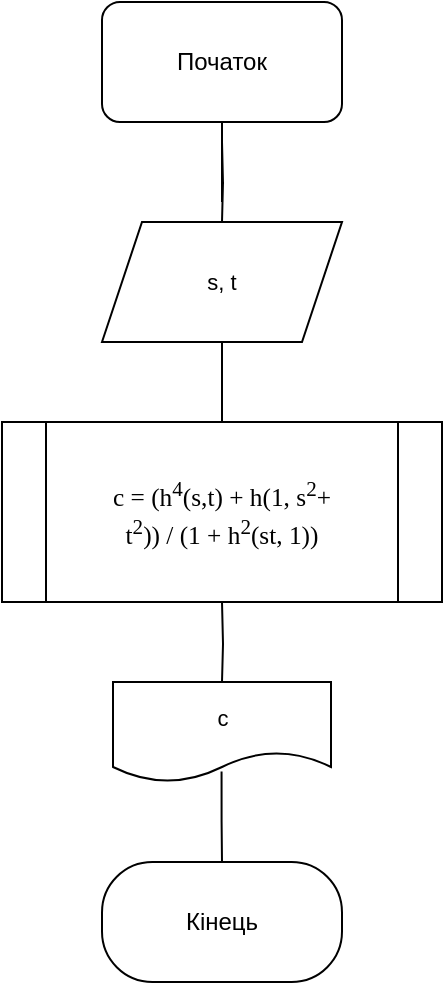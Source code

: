<mxfile version="24.7.16">
  <diagram name="Сторінка-1" id="a15ooeQg4Y9sIGHAAZtk">
    <mxGraphModel dx="1235" dy="614" grid="1" gridSize="10" guides="1" tooltips="1" connect="1" arrows="1" fold="1" page="1" pageScale="1" pageWidth="827" pageHeight="1169" math="0" shadow="0">
      <root>
        <mxCell id="0" />
        <mxCell id="1" parent="0" />
        <mxCell id="Jp-Pr1Up69_AB7Yft42A-3" value="" style="edgeStyle=orthogonalEdgeStyle;rounded=0;orthogonalLoop=1;jettySize=auto;html=1;endArrow=none;endFill=0;entryX=0.5;entryY=0;entryDx=0;entryDy=0;" parent="1" source="Jp-Pr1Up69_AB7Yft42A-1" edge="1">
          <mxGeometry relative="1" as="geometry">
            <mxPoint x="414" y="120" as="targetPoint" />
          </mxGeometry>
        </mxCell>
        <mxCell id="Jp-Pr1Up69_AB7Yft42A-1" value="Початок" style="rounded=1;whiteSpace=wrap;html=1;" parent="1" vertex="1">
          <mxGeometry x="354" y="20" width="120" height="60" as="geometry" />
        </mxCell>
        <mxCell id="Jp-Pr1Up69_AB7Yft42A-12" value="" style="edgeStyle=orthogonalEdgeStyle;shape=connector;rounded=0;orthogonalLoop=1;jettySize=auto;html=1;strokeColor=default;align=center;verticalAlign=middle;fontFamily=Helvetica;fontSize=11;fontColor=default;labelBackgroundColor=default;endArrow=none;endFill=0;" parent="1" edge="1">
          <mxGeometry relative="1" as="geometry">
            <mxPoint x="414" y="130" as="targetPoint" />
            <mxPoint x="414" y="90" as="sourcePoint" />
          </mxGeometry>
        </mxCell>
        <mxCell id="Jp-Pr1Up69_AB7Yft42A-18" value="" style="edgeStyle=orthogonalEdgeStyle;shape=connector;rounded=0;orthogonalLoop=1;jettySize=auto;html=1;strokeColor=default;align=center;verticalAlign=middle;fontFamily=Helvetica;fontSize=11;fontColor=default;labelBackgroundColor=default;endArrow=none;endFill=0;" parent="1" source="Jp-Pr1Up69_AB7Yft42A-16" edge="1">
          <mxGeometry relative="1" as="geometry">
            <mxPoint x="414" y="230" as="targetPoint" />
          </mxGeometry>
        </mxCell>
        <mxCell id="Jp-Pr1Up69_AB7Yft42A-16" value="s, t" style="shape=parallelogram;perimeter=parallelogramPerimeter;whiteSpace=wrap;html=1;fixedSize=1;fontFamily=Helvetica;fontSize=11;fontColor=default;labelBackgroundColor=default;" parent="1" vertex="1">
          <mxGeometry x="354" y="130" width="120" height="60" as="geometry" />
        </mxCell>
        <mxCell id="Jp-Pr1Up69_AB7Yft42A-20" value="" style="edgeStyle=orthogonalEdgeStyle;shape=connector;rounded=0;orthogonalLoop=1;jettySize=auto;html=1;strokeColor=default;align=center;verticalAlign=middle;fontFamily=Helvetica;fontSize=11;fontColor=default;labelBackgroundColor=default;endArrow=none;endFill=0;entryX=0.5;entryY=0;entryDx=0;entryDy=0;" parent="1" target="Jp-Pr1Up69_AB7Yft42A-23" edge="1">
          <mxGeometry relative="1" as="geometry">
            <mxPoint x="414" y="360" as="targetPoint" />
            <mxPoint x="414" y="320" as="sourcePoint" />
          </mxGeometry>
        </mxCell>
        <mxCell id="Jp-Pr1Up69_AB7Yft42A-22" value="" style="edgeStyle=orthogonalEdgeStyle;shape=connector;rounded=0;orthogonalLoop=1;jettySize=auto;html=1;strokeColor=default;align=center;verticalAlign=middle;fontFamily=Helvetica;fontSize=11;fontColor=default;labelBackgroundColor=default;endArrow=none;endFill=0;exitX=0.498;exitY=0.894;exitDx=0;exitDy=0;exitPerimeter=0;" parent="1" source="Jp-Pr1Up69_AB7Yft42A-23" target="Jp-Pr1Up69_AB7Yft42A-21" edge="1">
          <mxGeometry relative="1" as="geometry">
            <mxPoint x="420" y="430" as="sourcePoint" />
          </mxGeometry>
        </mxCell>
        <mxCell id="Jp-Pr1Up69_AB7Yft42A-21" value="Кінець" style="whiteSpace=wrap;html=1;rounded=1;arcSize=42;" parent="1" vertex="1">
          <mxGeometry x="354" y="450" width="120" height="60" as="geometry" />
        </mxCell>
        <mxCell id="Jp-Pr1Up69_AB7Yft42A-23" value="c" style="shape=document;whiteSpace=wrap;html=1;boundedLbl=1;fontFamily=Helvetica;fontSize=11;fontColor=default;labelBackgroundColor=default;" parent="1" vertex="1">
          <mxGeometry x="359.5" y="360" width="109" height="50" as="geometry" />
        </mxCell>
        <mxCell id="WVNO3Ja-GEgBj2tXD5zG-1" value="&lt;span style=&quot;font-size: 9.5pt; line-height: 13.427px; font-family: &amp;quot;Cascadia Mono&amp;quot;; background-image: initial; background-position: initial; background-size: initial; background-repeat: initial; background-attachment: initial; background-origin: initial; background-clip: initial;&quot; lang=&quot;EN-US&quot;&gt;c = (h&lt;sup&gt;4&lt;/sup&gt;(s,t) + h(1, s&lt;sup&gt;2&lt;/sup&gt;+&lt;br&gt;t&lt;sup&gt;2&lt;/sup&gt;)) / (1 + h&lt;sup&gt;2&lt;/sup&gt;(st, 1))&lt;/span&gt;" style="shape=process;whiteSpace=wrap;html=1;backgroundOutline=1;" vertex="1" parent="1">
          <mxGeometry x="304" y="230" width="220" height="90" as="geometry" />
        </mxCell>
      </root>
    </mxGraphModel>
  </diagram>
</mxfile>

